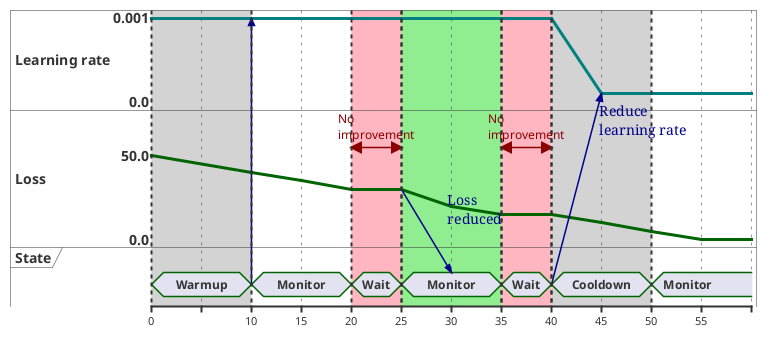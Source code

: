 @startuml
<style>
timingDiagram {
  .blue {
    LineColor teal
    LineThickness 3
  }
  .red {
    LineColor darkgreen
    LineThickness 3
  }
}
</style>

analog "Learning rate" as LR <<blue>>
analog "Loss" as LS <<red>>
concise  "State"  as ST

@0
LR is 0.001
LS is 50
ST is Warmup

@10
LR is 0.001
LS is 40
ST is Monitor
ST -> LR

@15
LR is 0.001
LS is 35


@20
LR is 0.001
LS is 30
ST is Wait
LS@20 <-> @25: No\nimprovement

@25
LR is 0.001
LS is 30
ST is Monitor
LS -> ST@30: Loss\nreduced\n\n

@30
LR is 0.001
LS is 25

@30
LR is 0.001
LS is 20

@35
LR is 0.001
LS is 15
ST is Wait

@40
LR is 0.001
LS is 15
ST is Cooldown
LS@35 <-> @40: No\nimprovement
ST -> LR@45: Reduce\nlearning rate

@45
LR is 0.0001
LS is 10

@50
LR is 0.0001
LS is 5
ST is Monitor

@55
LR is 0.0001
LS is 0

highlight 0 to 10 #lightgray
highlight 20 to 25 #lightpink
highlight 25 to 35 #lightgreen
highlight 35 to 40 #lightpink
highlight 40 to 50 #lightgray
@enduml
